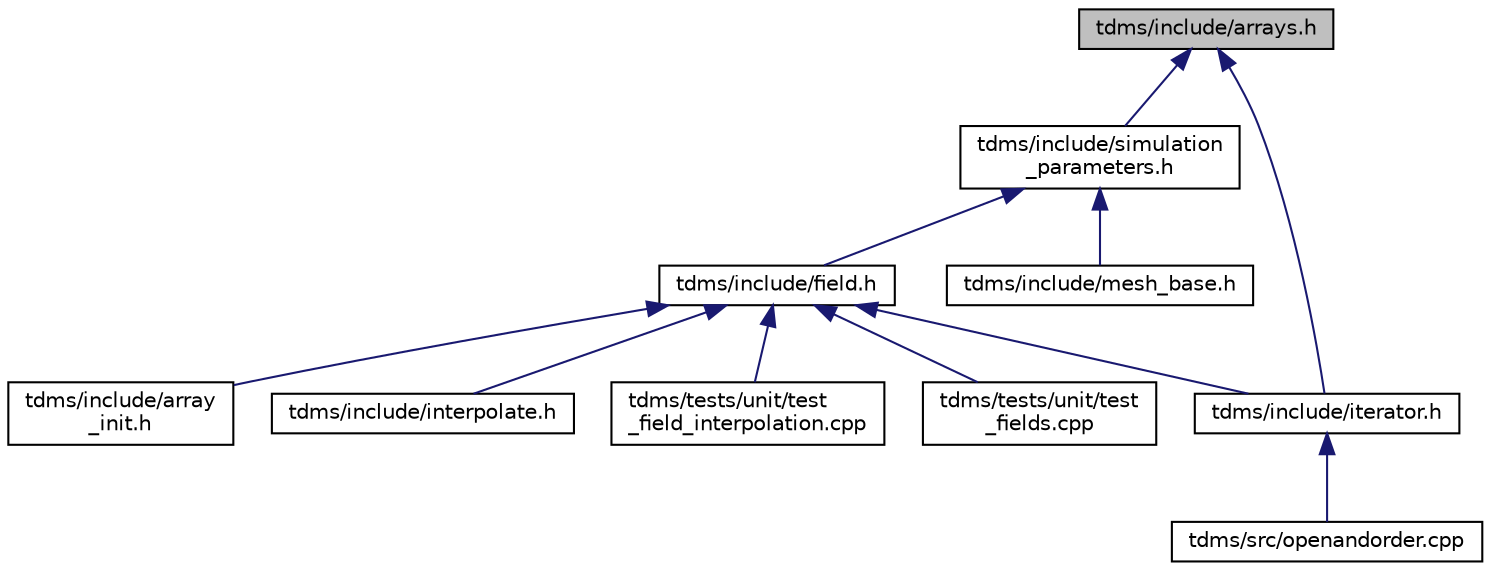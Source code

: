 digraph "tdms/include/arrays.h"
{
 // LATEX_PDF_SIZE
  edge [fontname="Helvetica",fontsize="10",labelfontname="Helvetica",labelfontsize="10"];
  node [fontname="Helvetica",fontsize="10",shape=record];
  Node1 [label="tdms/include/arrays.h",height=0.2,width=0.4,color="black", fillcolor="grey75", style="filled", fontcolor="black",tooltip="Classes describing arrays, vertices etc."];
  Node1 -> Node2 [dir="back",color="midnightblue",fontsize="10",style="solid",fontname="Helvetica"];
  Node2 [label="tdms/include/simulation\l_parameters.h",height=0.2,width=0.4,color="black", fillcolor="white", style="filled",URL="$simulation__parameters_8h.html",tooltip="Classes collecting parameters for the simulation."];
  Node2 -> Node3 [dir="back",color="midnightblue",fontsize="10",style="solid",fontname="Helvetica"];
  Node3 [label="tdms/include/field.h",height=0.2,width=0.4,color="black", fillcolor="white", style="filled",URL="$field_8h.html",tooltip="Classes for the electric and magnetic (split) fields on a grid."];
  Node3 -> Node4 [dir="back",color="midnightblue",fontsize="10",style="solid",fontname="Helvetica"];
  Node4 [label="tdms/include/array\l_init.h",height=0.2,width=0.4,color="black", fillcolor="white", style="filled",URL="$array__init_8h.html",tooltip="A collection of functions for array initialisation given MATLAB pointers."];
  Node3 -> Node5 [dir="back",color="midnightblue",fontsize="10",style="solid",fontname="Helvetica"];
  Node5 [label="tdms/include/interpolate.h",height=0.2,width=0.4,color="black", fillcolor="white", style="filled",URL="$interpolate_8h.html",tooltip="Interpolation of field values within FDTD grid."];
  Node3 -> Node6 [dir="back",color="midnightblue",fontsize="10",style="solid",fontname="Helvetica"];
  Node6 [label="tdms/include/iterator.h",height=0.2,width=0.4,color="black", fillcolor="white", style="filled",URL="$iterator_8h.html",tooltip="The main time propogation algorithm."];
  Node6 -> Node7 [dir="back",color="midnightblue",fontsize="10",style="solid",fontname="Helvetica"];
  Node7 [label="tdms/src/openandorder.cpp",height=0.2,width=0.4,color="black", fillcolor="white", style="filled",URL="$openandorder_8cpp.html",tooltip="Launch and file IO."];
  Node3 -> Node8 [dir="back",color="midnightblue",fontsize="10",style="solid",fontname="Helvetica"];
  Node8 [label="tdms/tests/unit/test\l_field_interpolation.cpp",height=0.2,width=0.4,color="black", fillcolor="white", style="filled",URL="$test__field__interpolation_8cpp.html",tooltip="Tests interpolation of E- and H-fields and compares the errors against MATLAB benchmarks."];
  Node3 -> Node9 [dir="back",color="midnightblue",fontsize="10",style="solid",fontname="Helvetica"];
  Node9 [label="tdms/tests/unit/test\l_fields.cpp",height=0.2,width=0.4,color="black", fillcolor="white", style="filled",URL="$test__fields_8cpp.html",tooltip="Test of the Field class and subclasses."];
  Node2 -> Node10 [dir="back",color="midnightblue",fontsize="10",style="solid",fontname="Helvetica"];
  Node10 [label="tdms/include/mesh_base.h",height=0.2,width=0.4,color="black", fillcolor="white", style="filled",URL="$mesh__base_8h.html",tooltip="Generation of orientated mesh."];
  Node1 -> Node6 [dir="back",color="midnightblue",fontsize="10",style="solid",fontname="Helvetica"];
}
